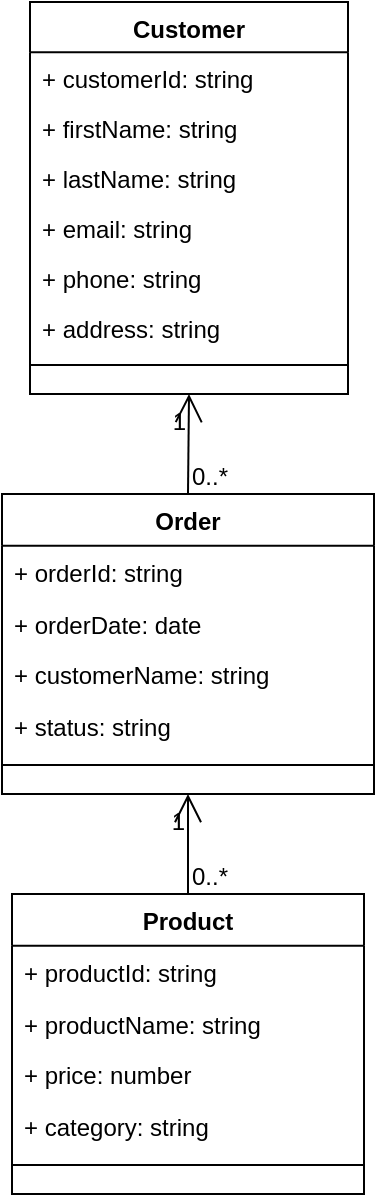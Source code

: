 <mxGraphModel><root><mxCell id="0"/><mxCell id="1" parent="0"/><mxCell id="2" value="Customer" style="swimlane;fontStyle=1;align=center;verticalAlign=top;childLayout=stackLayout;horizontal=1;startSize=25.067;horizontalStack=0;resizeParent=1;resizeParentMax=0;resizeLast=0;collapsible=0;marginBottom=0;" vertex="1" parent="1"><mxGeometry x="22" y="8" width="159" height="196" as="geometry"/></mxCell><mxCell id="3" value="+ customerId: string" style="text;strokeColor=none;fillColor=none;align=left;verticalAlign=top;spacingLeft=4;spacingRight=4;overflow=hidden;rotatable=0;points=[[0,0.5],[1,0.5]];portConstraint=eastwest;" vertex="1" parent="2"><mxGeometry y="25" width="159" height="25" as="geometry"/></mxCell><mxCell id="4" value="+ firstName: string" style="text;strokeColor=none;fillColor=none;align=left;verticalAlign=top;spacingLeft=4;spacingRight=4;overflow=hidden;rotatable=0;points=[[0,0.5],[1,0.5]];portConstraint=eastwest;" vertex="1" parent="2"><mxGeometry y="50" width="159" height="25" as="geometry"/></mxCell><mxCell id="5" value="+ lastName: string" style="text;strokeColor=none;fillColor=none;align=left;verticalAlign=top;spacingLeft=4;spacingRight=4;overflow=hidden;rotatable=0;points=[[0,0.5],[1,0.5]];portConstraint=eastwest;" vertex="1" parent="2"><mxGeometry y="75" width="159" height="25" as="geometry"/></mxCell><mxCell id="6" value="+ email: string" style="text;strokeColor=none;fillColor=none;align=left;verticalAlign=top;spacingLeft=4;spacingRight=4;overflow=hidden;rotatable=0;points=[[0,0.5],[1,0.5]];portConstraint=eastwest;" vertex="1" parent="2"><mxGeometry y="100" width="159" height="25" as="geometry"/></mxCell><mxCell id="7" value="+ phone: string" style="text;strokeColor=none;fillColor=none;align=left;verticalAlign=top;spacingLeft=4;spacingRight=4;overflow=hidden;rotatable=0;points=[[0,0.5],[1,0.5]];portConstraint=eastwest;" vertex="1" parent="2"><mxGeometry y="125" width="159" height="25" as="geometry"/></mxCell><mxCell id="8" value="+ address: string" style="text;strokeColor=none;fillColor=none;align=left;verticalAlign=top;spacingLeft=4;spacingRight=4;overflow=hidden;rotatable=0;points=[[0,0.5],[1,0.5]];portConstraint=eastwest;" vertex="1" parent="2"><mxGeometry y="150" width="159" height="25" as="geometry"/></mxCell><mxCell id="9" style="line;strokeWidth=1;fillColor=none;align=left;verticalAlign=middle;spacingTop=-1;spacingLeft=3;spacingRight=3;rotatable=0;labelPosition=right;points=[];portConstraint=eastwest;strokeColor=inherit;" vertex="1" parent="2"><mxGeometry y="175" width="159" height="13" as="geometry"/></mxCell><mxCell id="10" value="Order" style="swimlane;fontStyle=1;align=center;verticalAlign=top;childLayout=stackLayout;horizontal=1;startSize=25.818;horizontalStack=0;resizeParent=1;resizeParentMax=0;resizeLast=0;collapsible=0;marginBottom=0;" vertex="1" parent="1"><mxGeometry x="8" y="254" width="186" height="150" as="geometry"/></mxCell><mxCell id="11" value="+ orderId: string" style="text;strokeColor=none;fillColor=none;align=left;verticalAlign=top;spacingLeft=4;spacingRight=4;overflow=hidden;rotatable=0;points=[[0,0.5],[1,0.5]];portConstraint=eastwest;" vertex="1" parent="10"><mxGeometry y="26" width="186" height="26" as="geometry"/></mxCell><mxCell id="12" value="+ orderDate: date" style="text;strokeColor=none;fillColor=none;align=left;verticalAlign=top;spacingLeft=4;spacingRight=4;overflow=hidden;rotatable=0;points=[[0,0.5],[1,0.5]];portConstraint=eastwest;" vertex="1" parent="10"><mxGeometry y="52" width="186" height="26" as="geometry"/></mxCell><mxCell id="13" value="+ customerName: string" style="text;strokeColor=none;fillColor=none;align=left;verticalAlign=top;spacingLeft=4;spacingRight=4;overflow=hidden;rotatable=0;points=[[0,0.5],[1,0.5]];portConstraint=eastwest;" vertex="1" parent="10"><mxGeometry y="77" width="186" height="26" as="geometry"/></mxCell><mxCell id="14" value="+ status: string" style="text;strokeColor=none;fillColor=none;align=left;verticalAlign=top;spacingLeft=4;spacingRight=4;overflow=hidden;rotatable=0;points=[[0,0.5],[1,0.5]];portConstraint=eastwest;" vertex="1" parent="10"><mxGeometry y="103" width="186" height="26" as="geometry"/></mxCell><mxCell id="15" style="line;strokeWidth=1;fillColor=none;align=left;verticalAlign=middle;spacingTop=-1;spacingLeft=3;spacingRight=3;rotatable=0;labelPosition=right;points=[];portConstraint=eastwest;strokeColor=inherit;" vertex="1" parent="10"><mxGeometry y="129" width="186" height="13" as="geometry"/></mxCell><mxCell id="16" value="Product" style="swimlane;fontStyle=1;align=center;verticalAlign=top;childLayout=stackLayout;horizontal=1;startSize=25.818;horizontalStack=0;resizeParent=1;resizeParentMax=0;resizeLast=0;collapsible=0;marginBottom=0;" vertex="1" parent="1"><mxGeometry x="13" y="454" width="176" height="150" as="geometry"/></mxCell><mxCell id="17" value="+ productId: string" style="text;strokeColor=none;fillColor=none;align=left;verticalAlign=top;spacingLeft=4;spacingRight=4;overflow=hidden;rotatable=0;points=[[0,0.5],[1,0.5]];portConstraint=eastwest;" vertex="1" parent="16"><mxGeometry y="26" width="176" height="26" as="geometry"/></mxCell><mxCell id="18" value="+ productName: string" style="text;strokeColor=none;fillColor=none;align=left;verticalAlign=top;spacingLeft=4;spacingRight=4;overflow=hidden;rotatable=0;points=[[0,0.5],[1,0.5]];portConstraint=eastwest;" vertex="1" parent="16"><mxGeometry y="52" width="176" height="26" as="geometry"/></mxCell><mxCell id="19" value="+ price: number" style="text;strokeColor=none;fillColor=none;align=left;verticalAlign=top;spacingLeft=4;spacingRight=4;overflow=hidden;rotatable=0;points=[[0,0.5],[1,0.5]];portConstraint=eastwest;" vertex="1" parent="16"><mxGeometry y="77" width="176" height="26" as="geometry"/></mxCell><mxCell id="20" value="+ category: string" style="text;strokeColor=none;fillColor=none;align=left;verticalAlign=top;spacingLeft=4;spacingRight=4;overflow=hidden;rotatable=0;points=[[0,0.5],[1,0.5]];portConstraint=eastwest;" vertex="1" parent="16"><mxGeometry y="103" width="176" height="26" as="geometry"/></mxCell><mxCell id="21" style="line;strokeWidth=1;fillColor=none;align=left;verticalAlign=middle;spacingTop=-1;spacingLeft=3;spacingRight=3;rotatable=0;labelPosition=right;points=[];portConstraint=eastwest;strokeColor=inherit;" vertex="1" parent="16"><mxGeometry y="129" width="176" height="13" as="geometry"/></mxCell><mxCell id="22" value="" style="curved=1;startArrow=open;startSize=12;endArrow=none;exitX=0.5;exitY=1;entryX=0.5;entryY=0;" edge="1" parent="1" source="2" target="10"><mxGeometry relative="1" as="geometry"><Array as="points"/></mxGeometry></mxCell><mxCell id="23" value="1" style="edgeLabel;resizable=0;labelBackgroundColor=none;fontSize=12;align=right;verticalAlign=top;" vertex="1" parent="22"><mxGeometry x="-1" relative="1" as="geometry"/></mxCell><mxCell id="24" value="0..*" style="edgeLabel;resizable=0;labelBackgroundColor=none;fontSize=12;align=left;verticalAlign=bottom;" vertex="1" parent="22"><mxGeometry x="1" relative="1" as="geometry"/></mxCell><mxCell id="25" value="" style="curved=1;startArrow=open;startSize=12;endArrow=none;exitX=0.5;exitY=1;entryX=0.5;entryY=0;" edge="1" parent="1" source="10" target="16"><mxGeometry relative="1" as="geometry"><Array as="points"/></mxGeometry></mxCell><mxCell id="26" value="1" style="edgeLabel;resizable=0;labelBackgroundColor=none;fontSize=12;align=right;verticalAlign=top;" vertex="1" parent="25"><mxGeometry x="-1" relative="1" as="geometry"/></mxCell><mxCell id="27" value="0..*" style="edgeLabel;resizable=0;labelBackgroundColor=none;fontSize=12;align=left;verticalAlign=bottom;" vertex="1" parent="25"><mxGeometry x="1" relative="1" as="geometry"/></mxCell></root></mxGraphModel>